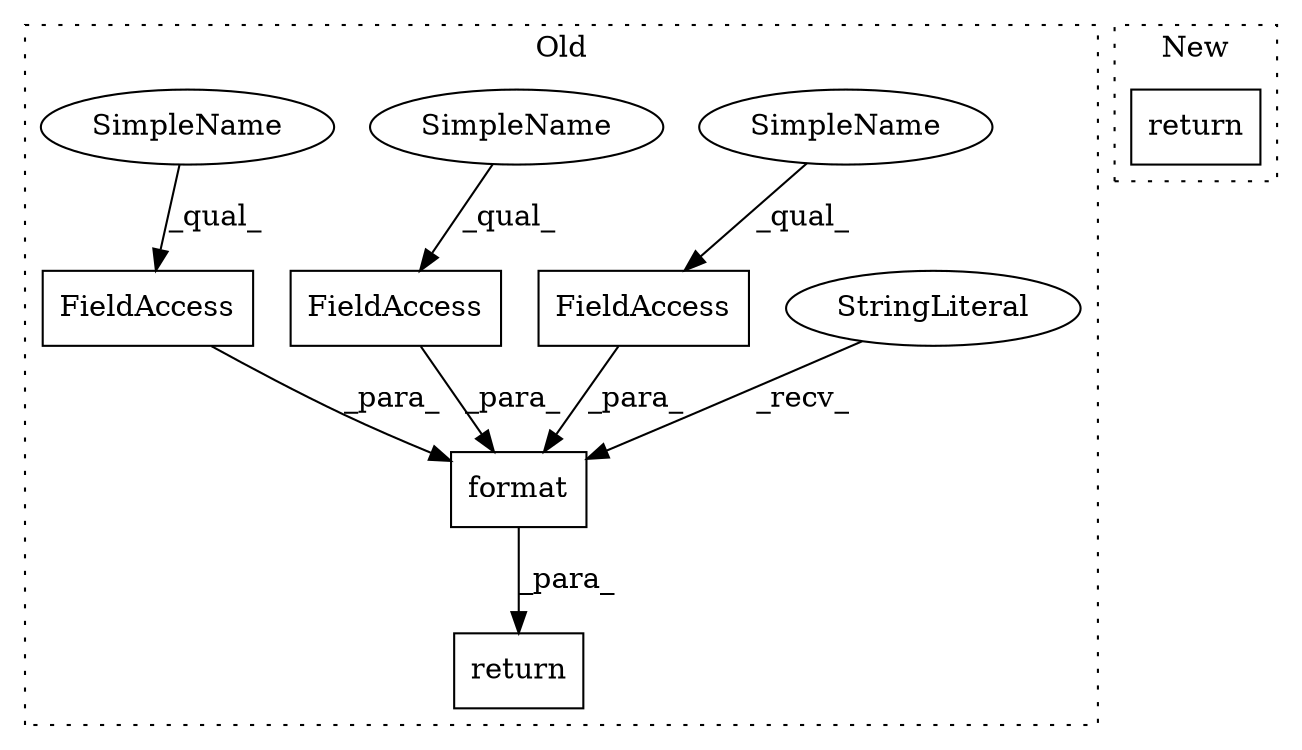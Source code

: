 digraph G {
subgraph cluster0 {
1 [label="format" a="32" s="2949,3020" l="7,1" shape="box"];
3 [label="StringLiteral" a="45" s="2882" l="66" shape="ellipse"];
4 [label="return" a="41" s="2875" l="7" shape="box"];
5 [label="FieldAccess" a="22" s="2966" l="12" shape="box"];
6 [label="FieldAccess" a="22" s="2995" l="12" shape="box"];
7 [label="FieldAccess" a="22" s="2956" l="9" shape="box"];
8 [label="SimpleName" a="42" s="2995" l="4" shape="ellipse"];
9 [label="SimpleName" a="42" s="2956" l="4" shape="ellipse"];
10 [label="SimpleName" a="42" s="2966" l="4" shape="ellipse"];
label = "Old";
style="dotted";
}
subgraph cluster1 {
2 [label="return" a="41" s="2823" l="8" shape="box"];
label = "New";
style="dotted";
}
1 -> 4 [label="_para_"];
3 -> 1 [label="_recv_"];
5 -> 1 [label="_para_"];
6 -> 1 [label="_para_"];
7 -> 1 [label="_para_"];
8 -> 6 [label="_qual_"];
9 -> 7 [label="_qual_"];
10 -> 5 [label="_qual_"];
}